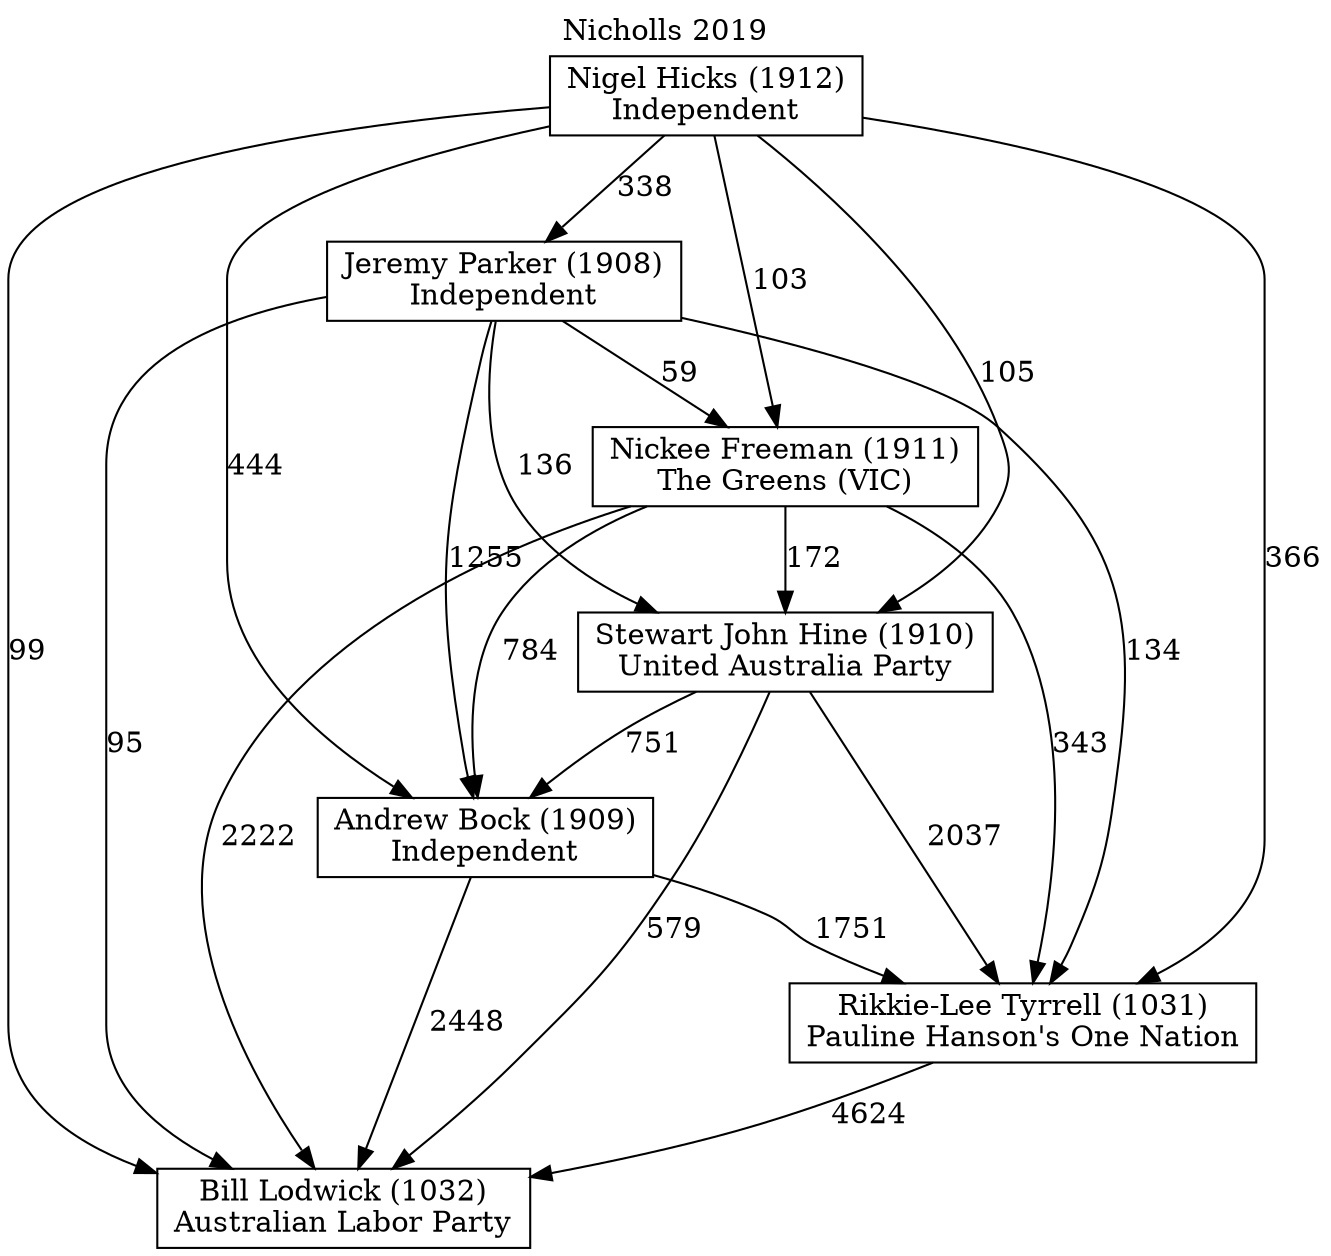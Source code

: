 // House preference flow
digraph "Bill Lodwick (1032)_Nicholls_2019" {
	graph [label="Nicholls 2019" labelloc=t mclimit=10]
	node [shape=box]
	"Andrew Bock (1909)" [label="Andrew Bock (1909)
Independent"]
	"Bill Lodwick (1032)" [label="Bill Lodwick (1032)
Australian Labor Party"]
	"Jeremy Parker (1908)" [label="Jeremy Parker (1908)
Independent"]
	"Nickee Freeman (1911)" [label="Nickee Freeman (1911)
The Greens (VIC)"]
	"Nigel Hicks (1912)" [label="Nigel Hicks (1912)
Independent"]
	"Rikkie-Lee Tyrrell (1031)" [label="Rikkie-Lee Tyrrell (1031)
Pauline Hanson's One Nation"]
	"Stewart John Hine (1910)" [label="Stewart John Hine (1910)
United Australia Party"]
	"Andrew Bock (1909)" -> "Bill Lodwick (1032)" [label=2448]
	"Andrew Bock (1909)" -> "Rikkie-Lee Tyrrell (1031)" [label=1751]
	"Jeremy Parker (1908)" -> "Andrew Bock (1909)" [label=1255]
	"Jeremy Parker (1908)" -> "Bill Lodwick (1032)" [label=95]
	"Jeremy Parker (1908)" -> "Nickee Freeman (1911)" [label=59]
	"Jeremy Parker (1908)" -> "Rikkie-Lee Tyrrell (1031)" [label=134]
	"Jeremy Parker (1908)" -> "Stewart John Hine (1910)" [label=136]
	"Nickee Freeman (1911)" -> "Andrew Bock (1909)" [label=784]
	"Nickee Freeman (1911)" -> "Bill Lodwick (1032)" [label=2222]
	"Nickee Freeman (1911)" -> "Rikkie-Lee Tyrrell (1031)" [label=343]
	"Nickee Freeman (1911)" -> "Stewart John Hine (1910)" [label=172]
	"Nigel Hicks (1912)" -> "Andrew Bock (1909)" [label=444]
	"Nigel Hicks (1912)" -> "Bill Lodwick (1032)" [label=99]
	"Nigel Hicks (1912)" -> "Jeremy Parker (1908)" [label=338]
	"Nigel Hicks (1912)" -> "Nickee Freeman (1911)" [label=103]
	"Nigel Hicks (1912)" -> "Rikkie-Lee Tyrrell (1031)" [label=366]
	"Nigel Hicks (1912)" -> "Stewart John Hine (1910)" [label=105]
	"Rikkie-Lee Tyrrell (1031)" -> "Bill Lodwick (1032)" [label=4624]
	"Stewart John Hine (1910)" -> "Andrew Bock (1909)" [label=751]
	"Stewart John Hine (1910)" -> "Bill Lodwick (1032)" [label=579]
	"Stewart John Hine (1910)" -> "Rikkie-Lee Tyrrell (1031)" [label=2037]
}
